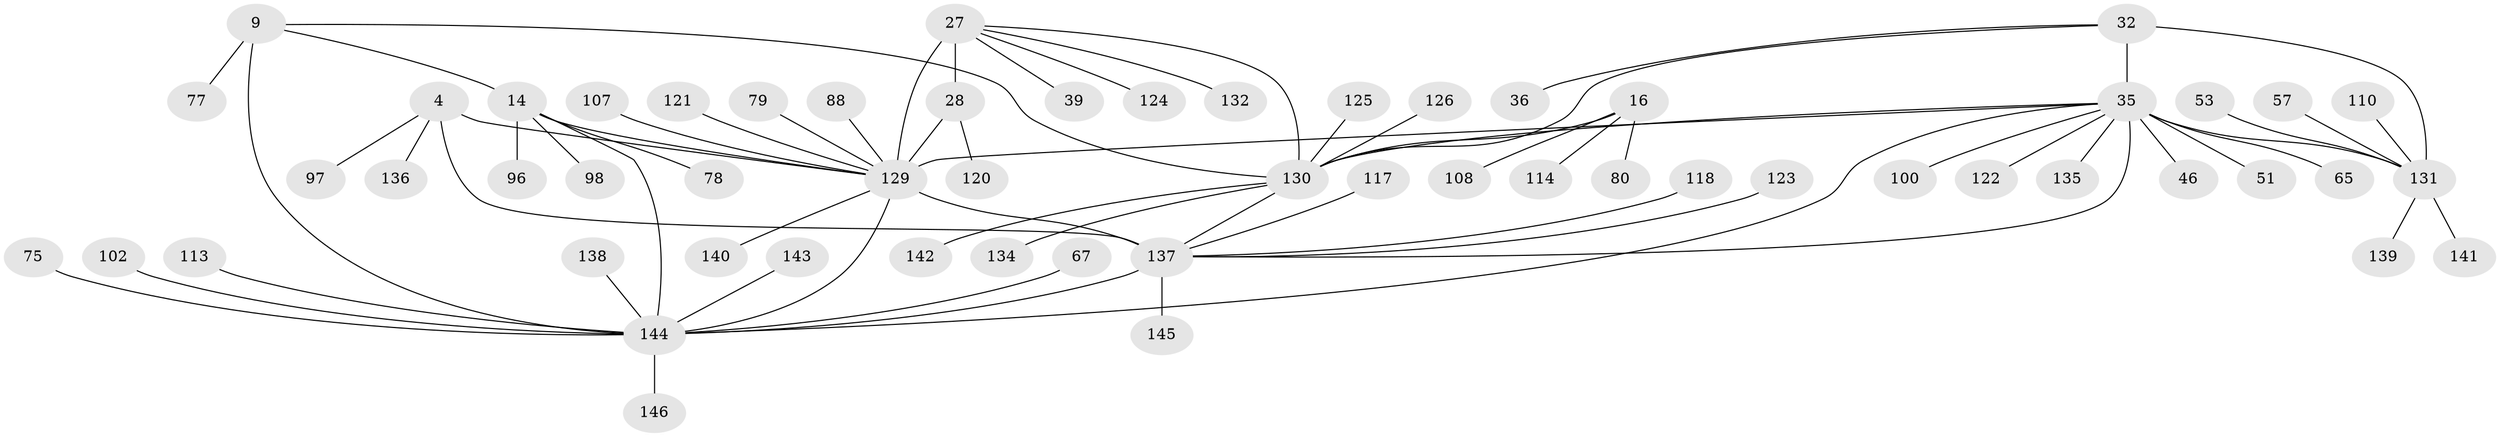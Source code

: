 // original degree distribution, {14: 0.00684931506849315, 7: 0.0547945205479452, 9: 0.0410958904109589, 8: 0.03424657534246575, 11: 0.0273972602739726, 12: 0.02054794520547945, 10: 0.04794520547945205, 13: 0.00684931506849315, 1: 0.5616438356164384, 2: 0.1643835616438356, 3: 0.02054794520547945, 4: 0.0136986301369863}
// Generated by graph-tools (version 1.1) at 2025/57/03/04/25 21:57:37]
// undirected, 58 vertices, 69 edges
graph export_dot {
graph [start="1"]
  node [color=gray90,style=filled];
  4 [super="+2"];
  9 [super="+8"];
  14 [super="+11"];
  16 [super="+15"];
  27 [super="+25"];
  28 [super="+22"];
  32 [super="+30"];
  35 [super="+31"];
  36;
  39;
  46;
  51;
  53;
  57;
  65;
  67;
  75;
  77;
  78;
  79;
  80;
  88;
  96;
  97;
  98;
  100;
  102;
  107;
  108;
  110;
  113;
  114 [super="+82"];
  117;
  118;
  120;
  121;
  122;
  123;
  124;
  125;
  126;
  129 [super="+109+40+47+58+73"];
  130 [super="+20+85+41+69+90+101+116"];
  131 [super="+87+34"];
  132;
  134 [super="+133"];
  135 [super="+50+83+106"];
  136;
  137 [super="+94+52+54+84+86+92+5+70+91+93+99+104+111+112+115"];
  138 [super="+128"];
  139;
  140;
  141;
  142 [super="+119"];
  143;
  144 [super="+56+13+42+59+43+64"];
  145 [super="+127"];
  146;
  4 -- 97;
  4 -- 136;
  4 -- 129;
  4 -- 137 [weight=10];
  9 -- 14 [weight=4];
  9 -- 77;
  9 -- 144 [weight=6];
  9 -- 130;
  14 -- 78;
  14 -- 96;
  14 -- 98;
  14 -- 144 [weight=6];
  14 -- 129;
  16 -- 80;
  16 -- 108;
  16 -- 114;
  16 -- 130 [weight=10];
  27 -- 28 [weight=4];
  27 -- 39;
  27 -- 124;
  27 -- 132;
  27 -- 129 [weight=6];
  27 -- 130 [weight=2];
  28 -- 120;
  28 -- 129 [weight=7];
  32 -- 35 [weight=6];
  32 -- 130 [weight=2];
  32 -- 36;
  32 -- 131 [weight=4];
  35 -- 122;
  35 -- 144 [weight=4];
  35 -- 65;
  35 -- 100;
  35 -- 129 [weight=2];
  35 -- 135;
  35 -- 46;
  35 -- 51;
  35 -- 137;
  35 -- 130;
  35 -- 131 [weight=6];
  53 -- 131;
  57 -- 131;
  67 -- 144;
  75 -- 144;
  79 -- 129;
  88 -- 129;
  102 -- 144;
  107 -- 129;
  110 -- 131;
  113 -- 144;
  117 -- 137;
  118 -- 137;
  121 -- 129;
  123 -- 137;
  125 -- 130;
  126 -- 130;
  129 -- 140;
  129 -- 144;
  129 -- 137 [weight=2];
  130 -- 137;
  130 -- 134;
  130 -- 142;
  131 -- 139;
  131 -- 141;
  137 -- 145;
  137 -- 144;
  138 -- 144;
  143 -- 144;
  144 -- 146;
}
